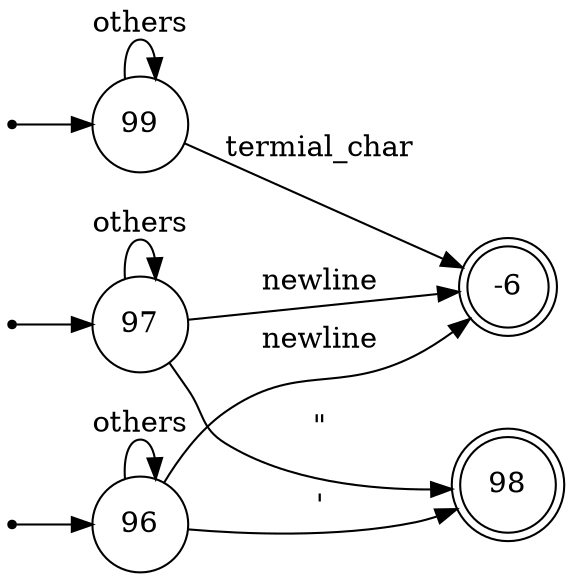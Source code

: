 digraph error {
    rankdir=LR
    node [shape=circle]

    a [shape=point]
    -6 [shape=doublecircle]
    98 [shape=doublecircle]
    
    a -> 99
    99 -> 99 [label=others]
    99 -> -6 [label=termial_char]

    b [shape=point]
    b -> 97
    97 -> 97 [label=others]
    97 -> 98 [label="\""]
    97 -> -6 [label="newline"]

    c [shape=point]
    c -> 96
    96 -> 96 [label=others]
    96 -> 98 [label="'"]
    96 -> -6 [label="newline"]
}